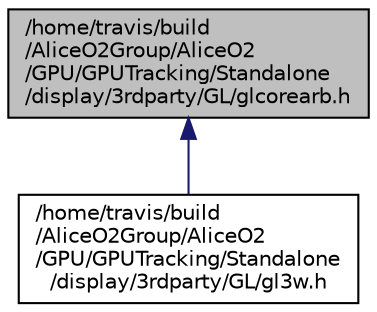 digraph "/home/travis/build/AliceO2Group/AliceO2/GPU/GPUTracking/Standalone/display/3rdparty/GL/glcorearb.h"
{
 // INTERACTIVE_SVG=YES
  bgcolor="transparent";
  edge [fontname="Helvetica",fontsize="10",labelfontname="Helvetica",labelfontsize="10"];
  node [fontname="Helvetica",fontsize="10",shape=record];
  Node3 [label="/home/travis/build\l/AliceO2Group/AliceO2\l/GPU/GPUTracking/Standalone\l/display/3rdparty/GL/glcorearb.h",height=0.2,width=0.4,color="black", fillcolor="grey75", style="filled", fontcolor="black"];
  Node3 -> Node4 [dir="back",color="midnightblue",fontsize="10",style="solid",fontname="Helvetica"];
  Node4 [label="/home/travis/build\l/AliceO2Group/AliceO2\l/GPU/GPUTracking/Standalone\l/display/3rdparty/GL/gl3w.h",height=0.2,width=0.4,color="black",URL="$db/d2b/gl3w_8h.html"];
}
